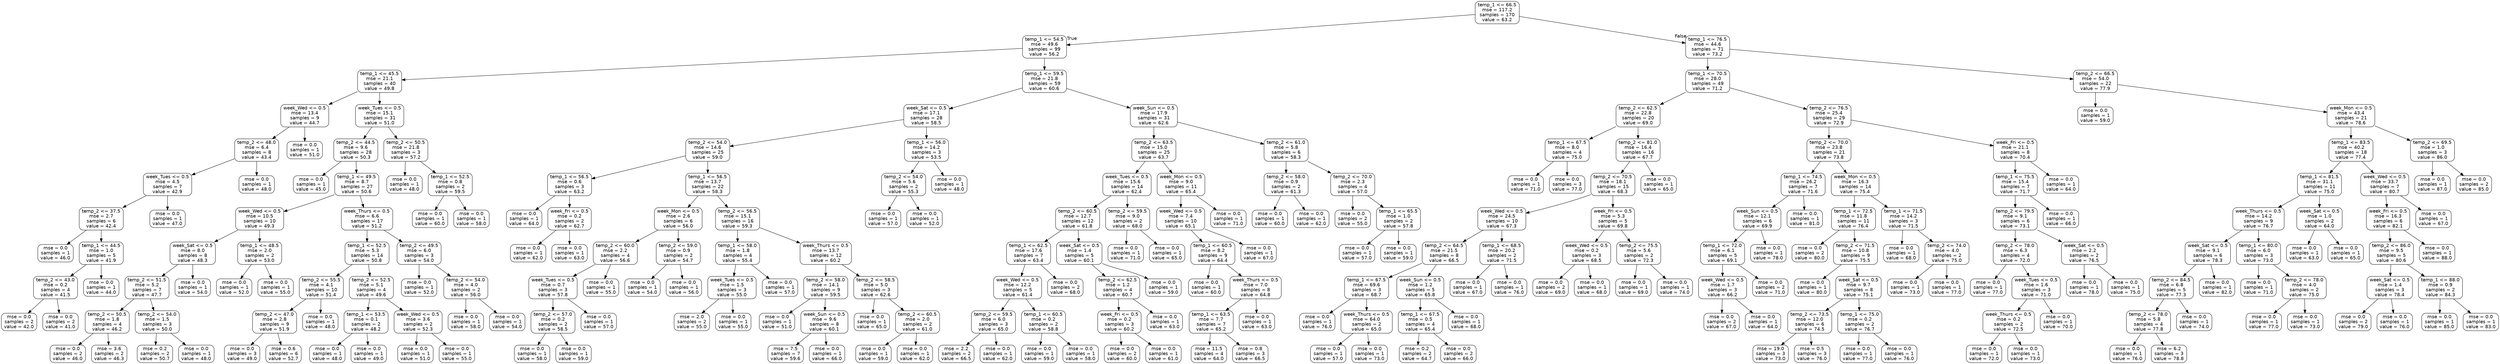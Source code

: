 digraph Tree {
node [shape=box, style="rounded", color="black", fontname=helvetica] ;
edge [fontname=helvetica] ;
0 [label="temp_1 <= 66.5\nmse = 117.2\nsamples = 170\nvalue = 63.2"] ;
1 [label="temp_1 <= 54.5\nmse = 49.6\nsamples = 99\nvalue = 56.2"] ;
0 -> 1 [labeldistance=2.5, labelangle=45, headlabel="True"] ;
2 [label="temp_1 <= 45.5\nmse = 21.1\nsamples = 40\nvalue = 49.8"] ;
1 -> 2 ;
3 [label="week_Wed <= 0.5\nmse = 13.4\nsamples = 9\nvalue = 44.7"] ;
2 -> 3 ;
4 [label="temp_2 <= 48.0\nmse = 6.4\nsamples = 8\nvalue = 43.4"] ;
3 -> 4 ;
5 [label="week_Tues <= 0.5\nmse = 4.5\nsamples = 7\nvalue = 42.9"] ;
4 -> 5 ;
6 [label="temp_2 <= 37.5\nmse = 2.7\nsamples = 6\nvalue = 42.4"] ;
5 -> 6 ;
7 [label="mse = 0.0\nsamples = 1\nvalue = 46.0"] ;
6 -> 7 ;
8 [label="temp_1 <= 44.5\nmse = 1.0\nsamples = 5\nvalue = 41.9"] ;
6 -> 8 ;
9 [label="temp_2 <= 43.0\nmse = 0.2\nsamples = 4\nvalue = 41.5"] ;
8 -> 9 ;
10 [label="mse = 0.0\nsamples = 2\nvalue = 42.0"] ;
9 -> 10 ;
11 [label="mse = 0.0\nsamples = 2\nvalue = 41.0"] ;
9 -> 11 ;
12 [label="mse = 0.0\nsamples = 1\nvalue = 44.0"] ;
8 -> 12 ;
13 [label="mse = 0.0\nsamples = 1\nvalue = 47.0"] ;
5 -> 13 ;
14 [label="mse = 0.0\nsamples = 1\nvalue = 48.0"] ;
4 -> 14 ;
15 [label="mse = 0.0\nsamples = 1\nvalue = 51.0"] ;
3 -> 15 ;
16 [label="week_Tues <= 0.5\nmse = 15.1\nsamples = 31\nvalue = 51.0"] ;
2 -> 16 ;
17 [label="temp_2 <= 44.5\nmse = 9.6\nsamples = 28\nvalue = 50.3"] ;
16 -> 17 ;
18 [label="mse = 0.0\nsamples = 1\nvalue = 45.0"] ;
17 -> 18 ;
19 [label="temp_1 <= 49.5\nmse = 8.7\nsamples = 27\nvalue = 50.6"] ;
17 -> 19 ;
20 [label="week_Wed <= 0.5\nmse = 10.5\nsamples = 10\nvalue = 49.3"] ;
19 -> 20 ;
21 [label="week_Sat <= 0.5\nmse = 8.0\nsamples = 8\nvalue = 48.3"] ;
20 -> 21 ;
22 [label="temp_2 <= 51.5\nmse = 5.2\nsamples = 7\nvalue = 47.7"] ;
21 -> 22 ;
23 [label="temp_2 <= 50.5\nmse = 1.8\nsamples = 4\nvalue = 46.2"] ;
22 -> 23 ;
24 [label="mse = 0.0\nsamples = 2\nvalue = 46.0"] ;
23 -> 24 ;
25 [label="mse = 3.6\nsamples = 2\nvalue = 46.3"] ;
23 -> 25 ;
26 [label="temp_2 <= 54.0\nmse = 1.5\nsamples = 3\nvalue = 50.0"] ;
22 -> 26 ;
27 [label="mse = 0.2\nsamples = 2\nvalue = 50.7"] ;
26 -> 27 ;
28 [label="mse = 0.0\nsamples = 1\nvalue = 48.0"] ;
26 -> 28 ;
29 [label="mse = 0.0\nsamples = 1\nvalue = 54.0"] ;
21 -> 29 ;
30 [label="temp_1 <= 48.5\nmse = 2.0\nsamples = 2\nvalue = 53.0"] ;
20 -> 30 ;
31 [label="mse = 0.0\nsamples = 1\nvalue = 52.0"] ;
30 -> 31 ;
32 [label="mse = 0.0\nsamples = 1\nvalue = 55.0"] ;
30 -> 32 ;
33 [label="week_Thurs <= 0.5\nmse = 6.6\nsamples = 17\nvalue = 51.2"] ;
19 -> 33 ;
34 [label="temp_1 <= 52.5\nmse = 5.3\nsamples = 14\nvalue = 50.8"] ;
33 -> 34 ;
35 [label="temp_2 <= 55.5\nmse = 4.1\nsamples = 10\nvalue = 51.4"] ;
34 -> 35 ;
36 [label="temp_2 <= 47.0\nmse = 2.8\nsamples = 9\nvalue = 51.9"] ;
35 -> 36 ;
37 [label="mse = 0.0\nsamples = 3\nvalue = 49.0"] ;
36 -> 37 ;
38 [label="mse = 0.6\nsamples = 6\nvalue = 52.7"] ;
36 -> 38 ;
39 [label="mse = 0.0\nsamples = 1\nvalue = 48.0"] ;
35 -> 39 ;
40 [label="temp_2 <= 52.5\nmse = 5.1\nsamples = 4\nvalue = 49.6"] ;
34 -> 40 ;
41 [label="temp_1 <= 53.5\nmse = 0.1\nsamples = 2\nvalue = 48.2"] ;
40 -> 41 ;
42 [label="mse = 0.0\nsamples = 1\nvalue = 48.0"] ;
41 -> 42 ;
43 [label="mse = 0.0\nsamples = 1\nvalue = 49.0"] ;
41 -> 43 ;
44 [label="week_Wed <= 0.5\nmse = 3.6\nsamples = 2\nvalue = 52.3"] ;
40 -> 44 ;
45 [label="mse = 0.0\nsamples = 1\nvalue = 51.0"] ;
44 -> 45 ;
46 [label="mse = 0.0\nsamples = 1\nvalue = 55.0"] ;
44 -> 46 ;
47 [label="temp_2 <= 49.5\nmse = 6.0\nsamples = 3\nvalue = 54.0"] ;
33 -> 47 ;
48 [label="mse = 0.0\nsamples = 1\nvalue = 52.0"] ;
47 -> 48 ;
49 [label="temp_2 <= 54.0\nmse = 4.0\nsamples = 2\nvalue = 56.0"] ;
47 -> 49 ;
50 [label="mse = 0.0\nsamples = 1\nvalue = 58.0"] ;
49 -> 50 ;
51 [label="mse = 0.0\nsamples = 1\nvalue = 54.0"] ;
49 -> 51 ;
52 [label="temp_2 <= 50.5\nmse = 21.8\nsamples = 3\nvalue = 57.2"] ;
16 -> 52 ;
53 [label="mse = 0.0\nsamples = 1\nvalue = 48.0"] ;
52 -> 53 ;
54 [label="temp_1 <= 52.5\nmse = 0.8\nsamples = 2\nvalue = 59.5"] ;
52 -> 54 ;
55 [label="mse = 0.0\nsamples = 1\nvalue = 60.0"] ;
54 -> 55 ;
56 [label="mse = 0.0\nsamples = 1\nvalue = 58.0"] ;
54 -> 56 ;
57 [label="temp_1 <= 59.5\nmse = 21.8\nsamples = 59\nvalue = 60.6"] ;
1 -> 57 ;
58 [label="week_Sat <= 0.5\nmse = 17.1\nsamples = 28\nvalue = 58.5"] ;
57 -> 58 ;
59 [label="temp_2 <= 54.0\nmse = 14.6\nsamples = 25\nvalue = 59.0"] ;
58 -> 59 ;
60 [label="temp_1 <= 56.5\nmse = 0.6\nsamples = 3\nvalue = 63.2"] ;
59 -> 60 ;
61 [label="mse = 0.0\nsamples = 1\nvalue = 64.0"] ;
60 -> 61 ;
62 [label="week_Fri <= 0.5\nmse = 0.2\nsamples = 2\nvalue = 62.7"] ;
60 -> 62 ;
63 [label="mse = 0.0\nsamples = 1\nvalue = 62.0"] ;
62 -> 63 ;
64 [label="mse = 0.0\nsamples = 1\nvalue = 63.0"] ;
62 -> 64 ;
65 [label="temp_1 <= 56.5\nmse = 13.7\nsamples = 22\nvalue = 58.3"] ;
59 -> 65 ;
66 [label="week_Mon <= 0.5\nmse = 2.6\nsamples = 6\nvalue = 56.0"] ;
65 -> 66 ;
67 [label="temp_2 <= 60.0\nmse = 2.2\nsamples = 4\nvalue = 56.6"] ;
66 -> 67 ;
68 [label="week_Tues <= 0.5\nmse = 0.7\nsamples = 3\nvalue = 57.8"] ;
67 -> 68 ;
69 [label="temp_2 <= 57.0\nmse = 0.2\nsamples = 2\nvalue = 58.5"] ;
68 -> 69 ;
70 [label="mse = 0.0\nsamples = 1\nvalue = 58.0"] ;
69 -> 70 ;
71 [label="mse = 0.0\nsamples = 1\nvalue = 59.0"] ;
69 -> 71 ;
72 [label="mse = 0.0\nsamples = 1\nvalue = 57.0"] ;
68 -> 72 ;
73 [label="mse = 0.0\nsamples = 1\nvalue = 55.0"] ;
67 -> 73 ;
74 [label="temp_2 <= 59.0\nmse = 0.9\nsamples = 2\nvalue = 54.7"] ;
66 -> 74 ;
75 [label="mse = 0.0\nsamples = 1\nvalue = 54.0"] ;
74 -> 75 ;
76 [label="mse = 0.0\nsamples = 1\nvalue = 56.0"] ;
74 -> 76 ;
77 [label="temp_2 <= 56.5\nmse = 15.1\nsamples = 16\nvalue = 59.3"] ;
65 -> 77 ;
78 [label="temp_1 <= 58.0\nmse = 1.8\nsamples = 4\nvalue = 55.4"] ;
77 -> 78 ;
79 [label="week_Tues <= 0.5\nmse = 1.5\nsamples = 3\nvalue = 55.0"] ;
78 -> 79 ;
80 [label="mse = 2.0\nsamples = 2\nvalue = 55.0"] ;
79 -> 80 ;
81 [label="mse = 0.0\nsamples = 1\nvalue = 55.0"] ;
79 -> 81 ;
82 [label="mse = 0.0\nsamples = 1\nvalue = 57.0"] ;
78 -> 82 ;
83 [label="week_Thurs <= 0.5\nmse = 13.7\nsamples = 12\nvalue = 60.2"] ;
77 -> 83 ;
84 [label="temp_2 <= 58.0\nmse = 14.1\nsamples = 9\nvalue = 59.5"] ;
83 -> 84 ;
85 [label="mse = 0.0\nsamples = 1\nvalue = 51.0"] ;
84 -> 85 ;
86 [label="week_Sun <= 0.5\nmse = 9.6\nsamples = 8\nvalue = 60.1"] ;
84 -> 86 ;
87 [label="mse = 7.5\nsamples = 7\nvalue = 59.6"] ;
86 -> 87 ;
88 [label="mse = 0.0\nsamples = 1\nvalue = 66.0"] ;
86 -> 88 ;
89 [label="temp_2 <= 58.5\nmse = 5.0\nsamples = 3\nvalue = 62.6"] ;
83 -> 89 ;
90 [label="mse = 0.0\nsamples = 1\nvalue = 65.0"] ;
89 -> 90 ;
91 [label="temp_2 <= 60.5\nmse = 2.0\nsamples = 2\nvalue = 61.0"] ;
89 -> 91 ;
92 [label="mse = 0.0\nsamples = 1\nvalue = 59.0"] ;
91 -> 92 ;
93 [label="mse = 0.0\nsamples = 1\nvalue = 62.0"] ;
91 -> 93 ;
94 [label="temp_1 <= 56.0\nmse = 14.2\nsamples = 3\nvalue = 53.5"] ;
58 -> 94 ;
95 [label="temp_2 <= 54.0\nmse = 5.6\nsamples = 2\nvalue = 55.3"] ;
94 -> 95 ;
96 [label="mse = 0.0\nsamples = 1\nvalue = 57.0"] ;
95 -> 96 ;
97 [label="mse = 0.0\nsamples = 1\nvalue = 52.0"] ;
95 -> 97 ;
98 [label="mse = 0.0\nsamples = 1\nvalue = 48.0"] ;
94 -> 98 ;
99 [label="week_Sun <= 0.5\nmse = 17.9\nsamples = 31\nvalue = 62.6"] ;
57 -> 99 ;
100 [label="temp_2 <= 63.5\nmse = 15.0\nsamples = 25\nvalue = 63.7"] ;
99 -> 100 ;
101 [label="week_Tues <= 0.5\nmse = 15.6\nsamples = 14\nvalue = 62.4"] ;
100 -> 101 ;
102 [label="temp_2 <= 60.5\nmse = 12.7\nsamples = 12\nvalue = 61.8"] ;
101 -> 102 ;
103 [label="temp_1 <= 62.5\nmse = 17.6\nsamples = 7\nvalue = 63.4"] ;
102 -> 103 ;
104 [label="week_Wed <= 0.5\nmse = 12.2\nsamples = 5\nvalue = 61.4"] ;
103 -> 104 ;
105 [label="temp_2 <= 59.5\nmse = 6.0\nsamples = 3\nvalue = 65.0"] ;
104 -> 105 ;
106 [label="mse = 2.2\nsamples = 2\nvalue = 66.5"] ;
105 -> 106 ;
107 [label="mse = 0.0\nsamples = 1\nvalue = 62.0"] ;
105 -> 107 ;
108 [label="temp_1 <= 60.5\nmse = 0.2\nsamples = 2\nvalue = 58.8"] ;
104 -> 108 ;
109 [label="mse = 0.0\nsamples = 1\nvalue = 59.0"] ;
108 -> 109 ;
110 [label="mse = 0.0\nsamples = 1\nvalue = 58.0"] ;
108 -> 110 ;
111 [label="mse = 0.0\nsamples = 2\nvalue = 68.0"] ;
103 -> 111 ;
112 [label="week_Sat <= 0.5\nmse = 1.4\nsamples = 5\nvalue = 60.1"] ;
102 -> 112 ;
113 [label="temp_2 <= 62.5\nmse = 1.2\nsamples = 4\nvalue = 60.7"] ;
112 -> 113 ;
114 [label="week_Fri <= 0.5\nmse = 0.2\nsamples = 3\nvalue = 60.2"] ;
113 -> 114 ;
115 [label="mse = 0.0\nsamples = 2\nvalue = 60.0"] ;
114 -> 115 ;
116 [label="mse = 0.0\nsamples = 1\nvalue = 61.0"] ;
114 -> 116 ;
117 [label="mse = 0.0\nsamples = 1\nvalue = 63.0"] ;
113 -> 117 ;
118 [label="mse = 0.0\nsamples = 1\nvalue = 59.0"] ;
112 -> 118 ;
119 [label="temp_2 <= 59.5\nmse = 9.0\nsamples = 2\nvalue = 68.0"] ;
101 -> 119 ;
120 [label="mse = 0.0\nsamples = 1\nvalue = 71.0"] ;
119 -> 120 ;
121 [label="mse = 0.0\nsamples = 1\nvalue = 65.0"] ;
119 -> 121 ;
122 [label="week_Mon <= 0.5\nmse = 9.0\nsamples = 11\nvalue = 65.4"] ;
100 -> 122 ;
123 [label="week_Wed <= 0.5\nmse = 7.4\nsamples = 10\nvalue = 65.1"] ;
122 -> 123 ;
124 [label="temp_1 <= 60.5\nmse = 8.2\nsamples = 9\nvalue = 64.4"] ;
123 -> 124 ;
125 [label="mse = 0.0\nsamples = 1\nvalue = 60.0"] ;
124 -> 125 ;
126 [label="week_Thurs <= 0.5\nmse = 7.0\nsamples = 8\nvalue = 64.8"] ;
124 -> 126 ;
127 [label="temp_1 <= 63.5\nmse = 7.7\nsamples = 7\nvalue = 65.2"] ;
126 -> 127 ;
128 [label="mse = 11.5\nsamples = 4\nvalue = 64.0"] ;
127 -> 128 ;
129 [label="mse = 0.8\nsamples = 3\nvalue = 66.5"] ;
127 -> 129 ;
130 [label="mse = 0.0\nsamples = 1\nvalue = 63.0"] ;
126 -> 130 ;
131 [label="mse = 0.0\nsamples = 1\nvalue = 67.0"] ;
123 -> 131 ;
132 [label="mse = 0.0\nsamples = 1\nvalue = 71.0"] ;
122 -> 132 ;
133 [label="temp_2 <= 61.0\nmse = 5.8\nsamples = 6\nvalue = 58.3"] ;
99 -> 133 ;
134 [label="temp_2 <= 58.0\nmse = 0.9\nsamples = 2\nvalue = 61.3"] ;
133 -> 134 ;
135 [label="mse = 0.0\nsamples = 1\nvalue = 60.0"] ;
134 -> 135 ;
136 [label="mse = 0.0\nsamples = 1\nvalue = 62.0"] ;
134 -> 136 ;
137 [label="temp_2 <= 70.0\nmse = 2.3\nsamples = 4\nvalue = 57.0"] ;
133 -> 137 ;
138 [label="mse = 0.0\nsamples = 2\nvalue = 55.0"] ;
137 -> 138 ;
139 [label="temp_1 <= 65.5\nmse = 1.0\nsamples = 2\nvalue = 57.8"] ;
137 -> 139 ;
140 [label="mse = 0.0\nsamples = 1\nvalue = 57.0"] ;
139 -> 140 ;
141 [label="mse = 0.0\nsamples = 1\nvalue = 59.0"] ;
139 -> 141 ;
142 [label="temp_1 <= 76.5\nmse = 44.6\nsamples = 71\nvalue = 73.2"] ;
0 -> 142 [labeldistance=2.5, labelangle=-45, headlabel="False"] ;
143 [label="temp_1 <= 70.5\nmse = 28.0\nsamples = 49\nvalue = 71.2"] ;
142 -> 143 ;
144 [label="temp_2 <= 62.5\nmse = 22.8\nsamples = 20\nvalue = 69.0"] ;
143 -> 144 ;
145 [label="temp_1 <= 67.5\nmse = 8.0\nsamples = 4\nvalue = 75.0"] ;
144 -> 145 ;
146 [label="mse = 0.0\nsamples = 1\nvalue = 71.0"] ;
145 -> 146 ;
147 [label="mse = 0.0\nsamples = 3\nvalue = 77.0"] ;
145 -> 147 ;
148 [label="temp_2 <= 81.0\nmse = 16.4\nsamples = 16\nvalue = 67.7"] ;
144 -> 148 ;
149 [label="temp_2 <= 70.5\nmse = 18.1\nsamples = 15\nvalue = 68.3"] ;
148 -> 149 ;
150 [label="week_Wed <= 0.5\nmse = 24.5\nsamples = 10\nvalue = 67.3"] ;
149 -> 150 ;
151 [label="temp_2 <= 64.5\nmse = 21.5\nsamples = 8\nvalue = 66.5"] ;
150 -> 151 ;
152 [label="temp_1 <= 67.5\nmse = 69.6\nsamples = 3\nvalue = 68.7"] ;
151 -> 152 ;
153 [label="mse = 0.0\nsamples = 1\nvalue = 76.0"] ;
152 -> 153 ;
154 [label="week_Thurs <= 0.5\nmse = 64.0\nsamples = 2\nvalue = 65.0"] ;
152 -> 154 ;
155 [label="mse = 0.0\nsamples = 1\nvalue = 57.0"] ;
154 -> 155 ;
156 [label="mse = 0.0\nsamples = 1\nvalue = 73.0"] ;
154 -> 156 ;
157 [label="week_Sun <= 0.5\nmse = 1.2\nsamples = 5\nvalue = 65.8"] ;
151 -> 157 ;
158 [label="temp_1 <= 67.5\nmse = 0.5\nsamples = 4\nvalue = 65.4"] ;
157 -> 158 ;
159 [label="mse = 0.2\nsamples = 2\nvalue = 64.7"] ;
158 -> 159 ;
160 [label="mse = 0.0\nsamples = 2\nvalue = 66.0"] ;
158 -> 160 ;
161 [label="mse = 0.0\nsamples = 1\nvalue = 68.0"] ;
157 -> 161 ;
162 [label="temp_1 <= 68.5\nmse = 20.2\nsamples = 2\nvalue = 71.5"] ;
150 -> 162 ;
163 [label="mse = 0.0\nsamples = 1\nvalue = 67.0"] ;
162 -> 163 ;
164 [label="mse = 0.0\nsamples = 1\nvalue = 76.0"] ;
162 -> 164 ;
165 [label="week_Fri <= 0.5\nmse = 5.3\nsamples = 5\nvalue = 69.8"] ;
149 -> 165 ;
166 [label="week_Wed <= 0.5\nmse = 0.2\nsamples = 3\nvalue = 68.5"] ;
165 -> 166 ;
167 [label="mse = 0.0\nsamples = 2\nvalue = 69.0"] ;
166 -> 167 ;
168 [label="mse = 0.0\nsamples = 1\nvalue = 68.0"] ;
166 -> 168 ;
169 [label="temp_2 <= 75.5\nmse = 5.6\nsamples = 2\nvalue = 72.3"] ;
165 -> 169 ;
170 [label="mse = 0.0\nsamples = 1\nvalue = 69.0"] ;
169 -> 170 ;
171 [label="mse = 0.0\nsamples = 1\nvalue = 74.0"] ;
169 -> 171 ;
172 [label="mse = 0.0\nsamples = 1\nvalue = 65.0"] ;
148 -> 172 ;
173 [label="temp_2 <= 76.5\nmse = 25.4\nsamples = 29\nvalue = 72.9"] ;
143 -> 173 ;
174 [label="temp_2 <= 70.0\nmse = 23.8\nsamples = 21\nvalue = 73.8"] ;
173 -> 174 ;
175 [label="temp_1 <= 74.5\nmse = 26.2\nsamples = 7\nvalue = 71.6"] ;
174 -> 175 ;
176 [label="week_Sun <= 0.5\nmse = 12.1\nsamples = 6\nvalue = 69.9"] ;
175 -> 176 ;
177 [label="temp_1 <= 72.0\nmse = 6.1\nsamples = 5\nvalue = 69.1"] ;
176 -> 177 ;
178 [label="week_Wed <= 0.5\nmse = 1.7\nsamples = 3\nvalue = 66.2"] ;
177 -> 178 ;
179 [label="mse = 0.0\nsamples = 2\nvalue = 67.0"] ;
178 -> 179 ;
180 [label="mse = 0.0\nsamples = 1\nvalue = 64.0"] ;
178 -> 180 ;
181 [label="mse = 0.0\nsamples = 2\nvalue = 71.0"] ;
177 -> 181 ;
182 [label="mse = 0.0\nsamples = 1\nvalue = 78.0"] ;
176 -> 182 ;
183 [label="mse = 0.0\nsamples = 1\nvalue = 81.0"] ;
175 -> 183 ;
184 [label="week_Mon <= 0.5\nmse = 16.3\nsamples = 14\nvalue = 75.4"] ;
174 -> 184 ;
185 [label="temp_1 <= 72.5\nmse = 11.8\nsamples = 11\nvalue = 76.4"] ;
184 -> 185 ;
186 [label="mse = 0.0\nsamples = 2\nvalue = 80.0"] ;
185 -> 186 ;
187 [label="temp_2 <= 71.5\nmse = 10.8\nsamples = 9\nvalue = 75.5"] ;
185 -> 187 ;
188 [label="mse = 0.0\nsamples = 1\nvalue = 80.0"] ;
187 -> 188 ;
189 [label="week_Sat <= 0.5\nmse = 9.7\nsamples = 8\nvalue = 75.1"] ;
187 -> 189 ;
190 [label="temp_2 <= 73.5\nmse = 12.0\nsamples = 6\nvalue = 74.5"] ;
189 -> 190 ;
191 [label="mse = 19.0\nsamples = 3\nvalue = 73.0"] ;
190 -> 191 ;
192 [label="mse = 0.5\nsamples = 3\nvalue = 76.0"] ;
190 -> 192 ;
193 [label="temp_1 <= 75.0\nmse = 0.2\nsamples = 2\nvalue = 76.7"] ;
189 -> 193 ;
194 [label="mse = 0.0\nsamples = 1\nvalue = 77.0"] ;
193 -> 194 ;
195 [label="mse = 0.0\nsamples = 1\nvalue = 76.0"] ;
193 -> 195 ;
196 [label="temp_1 <= 71.5\nmse = 14.2\nsamples = 3\nvalue = 71.5"] ;
184 -> 196 ;
197 [label="mse = 0.0\nsamples = 1\nvalue = 68.0"] ;
196 -> 197 ;
198 [label="temp_2 <= 74.0\nmse = 4.0\nsamples = 2\nvalue = 75.0"] ;
196 -> 198 ;
199 [label="mse = 0.0\nsamples = 1\nvalue = 73.0"] ;
198 -> 199 ;
200 [label="mse = 0.0\nsamples = 1\nvalue = 77.0"] ;
198 -> 200 ;
201 [label="week_Fri <= 0.5\nmse = 21.1\nsamples = 8\nvalue = 70.4"] ;
173 -> 201 ;
202 [label="temp_1 <= 75.5\nmse = 15.4\nsamples = 7\nvalue = 71.7"] ;
201 -> 202 ;
203 [label="temp_2 <= 79.5\nmse = 9.1\nsamples = 6\nvalue = 73.1"] ;
202 -> 203 ;
204 [label="temp_2 <= 78.0\nmse = 6.3\nsamples = 4\nvalue = 72.0"] ;
203 -> 204 ;
205 [label="mse = 0.0\nsamples = 1\nvalue = 77.0"] ;
204 -> 205 ;
206 [label="week_Tues <= 0.5\nmse = 1.6\nsamples = 3\nvalue = 71.0"] ;
204 -> 206 ;
207 [label="week_Thurs <= 0.5\nmse = 0.2\nsamples = 2\nvalue = 72.5"] ;
206 -> 207 ;
208 [label="mse = 0.0\nsamples = 1\nvalue = 72.0"] ;
207 -> 208 ;
209 [label="mse = 0.0\nsamples = 1\nvalue = 73.0"] ;
207 -> 209 ;
210 [label="mse = 0.0\nsamples = 1\nvalue = 70.0"] ;
206 -> 210 ;
211 [label="week_Sat <= 0.5\nmse = 2.2\nsamples = 2\nvalue = 76.5"] ;
203 -> 211 ;
212 [label="mse = 0.0\nsamples = 1\nvalue = 78.0"] ;
211 -> 212 ;
213 [label="mse = 0.0\nsamples = 1\nvalue = 75.0"] ;
211 -> 213 ;
214 [label="mse = 0.0\nsamples = 1\nvalue = 66.0"] ;
202 -> 214 ;
215 [label="mse = 0.0\nsamples = 1\nvalue = 64.0"] ;
201 -> 215 ;
216 [label="temp_2 <= 66.5\nmse = 54.0\nsamples = 22\nvalue = 77.9"] ;
142 -> 216 ;
217 [label="mse = 0.0\nsamples = 1\nvalue = 59.0"] ;
216 -> 217 ;
218 [label="week_Mon <= 0.5\nmse = 43.4\nsamples = 21\nvalue = 78.6"] ;
216 -> 218 ;
219 [label="temp_1 <= 83.5\nmse = 40.2\nsamples = 18\nvalue = 77.4"] ;
218 -> 219 ;
220 [label="temp_1 <= 81.5\nmse = 31.1\nsamples = 11\nvalue = 75.0"] ;
219 -> 220 ;
221 [label="week_Thurs <= 0.5\nmse = 14.2\nsamples = 9\nvalue = 76.7"] ;
220 -> 221 ;
222 [label="week_Sat <= 0.5\nmse = 9.1\nsamples = 6\nvalue = 78.3"] ;
221 -> 222 ;
223 [label="temp_2 <= 84.5\nmse = 6.8\nsamples = 5\nvalue = 77.3"] ;
222 -> 223 ;
224 [label="temp_2 <= 78.0\nmse = 5.8\nsamples = 4\nvalue = 77.8"] ;
223 -> 224 ;
225 [label="mse = 0.0\nsamples = 1\nvalue = 76.0"] ;
224 -> 225 ;
226 [label="mse = 6.2\nsamples = 3\nvalue = 78.8"] ;
224 -> 226 ;
227 [label="mse = 0.0\nsamples = 1\nvalue = 74.0"] ;
223 -> 227 ;
228 [label="mse = 0.0\nsamples = 1\nvalue = 82.0"] ;
222 -> 228 ;
229 [label="temp_1 <= 80.0\nmse = 6.0\nsamples = 3\nvalue = 73.0"] ;
221 -> 229 ;
230 [label="mse = 0.0\nsamples = 1\nvalue = 71.0"] ;
229 -> 230 ;
231 [label="temp_2 <= 78.0\nmse = 4.0\nsamples = 2\nvalue = 75.0"] ;
229 -> 231 ;
232 [label="mse = 0.0\nsamples = 1\nvalue = 77.0"] ;
231 -> 232 ;
233 [label="mse = 0.0\nsamples = 1\nvalue = 73.0"] ;
231 -> 233 ;
234 [label="week_Sat <= 0.5\nmse = 1.0\nsamples = 2\nvalue = 64.0"] ;
220 -> 234 ;
235 [label="mse = 0.0\nsamples = 1\nvalue = 63.0"] ;
234 -> 235 ;
236 [label="mse = 0.0\nsamples = 1\nvalue = 65.0"] ;
234 -> 236 ;
237 [label="week_Wed <= 0.5\nmse = 33.7\nsamples = 7\nvalue = 80.7"] ;
219 -> 237 ;
238 [label="week_Fri <= 0.5\nmse = 16.3\nsamples = 6\nvalue = 82.1"] ;
237 -> 238 ;
239 [label="temp_2 <= 86.0\nmse = 9.5\nsamples = 5\nvalue = 80.6"] ;
238 -> 239 ;
240 [label="week_Sat <= 0.5\nmse = 1.4\nsamples = 3\nvalue = 78.4"] ;
239 -> 240 ;
241 [label="mse = 0.0\nsamples = 2\nvalue = 79.0"] ;
240 -> 241 ;
242 [label="mse = 0.0\nsamples = 1\nvalue = 76.0"] ;
240 -> 242 ;
243 [label="temp_1 <= 88.0\nmse = 0.9\nsamples = 2\nvalue = 84.3"] ;
239 -> 243 ;
244 [label="mse = 0.0\nsamples = 1\nvalue = 85.0"] ;
243 -> 244 ;
245 [label="mse = 0.0\nsamples = 1\nvalue = 83.0"] ;
243 -> 245 ;
246 [label="mse = 0.0\nsamples = 1\nvalue = 88.0"] ;
238 -> 246 ;
247 [label="mse = 0.0\nsamples = 1\nvalue = 67.0"] ;
237 -> 247 ;
248 [label="temp_2 <= 69.5\nmse = 1.0\nsamples = 3\nvalue = 86.0"] ;
218 -> 248 ;
249 [label="mse = 0.0\nsamples = 1\nvalue = 87.0"] ;
248 -> 249 ;
250 [label="mse = 0.0\nsamples = 2\nvalue = 85.0"] ;
248 -> 250 ;
}